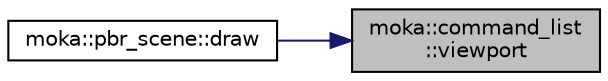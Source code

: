 digraph "moka::command_list::viewport"
{
 // LATEX_PDF_SIZE
  edge [fontname="Helvetica",fontsize="10",labelfontname="Helvetica",labelfontsize="10"];
  node [fontname="Helvetica",fontsize="10",shape=record];
  rankdir="RL";
  Node74 [label="moka::command_list\l::viewport",height=0.2,width=0.4,color="black", fillcolor="grey75", style="filled", fontcolor="black",tooltip="Create and return a viewport_command object."];
  Node74 -> Node75 [dir="back",color="midnightblue",fontsize="10",style="solid",fontname="Helvetica"];
  Node75 [label="moka::pbr_scene::draw",height=0.2,width=0.4,color="black", fillcolor="white", style="filled",URL="$classmoka_1_1pbr__scene.html#a520722e6fd897bd9d35cd5c1b6eb14b6",tooltip="Draw the scene."];
}
